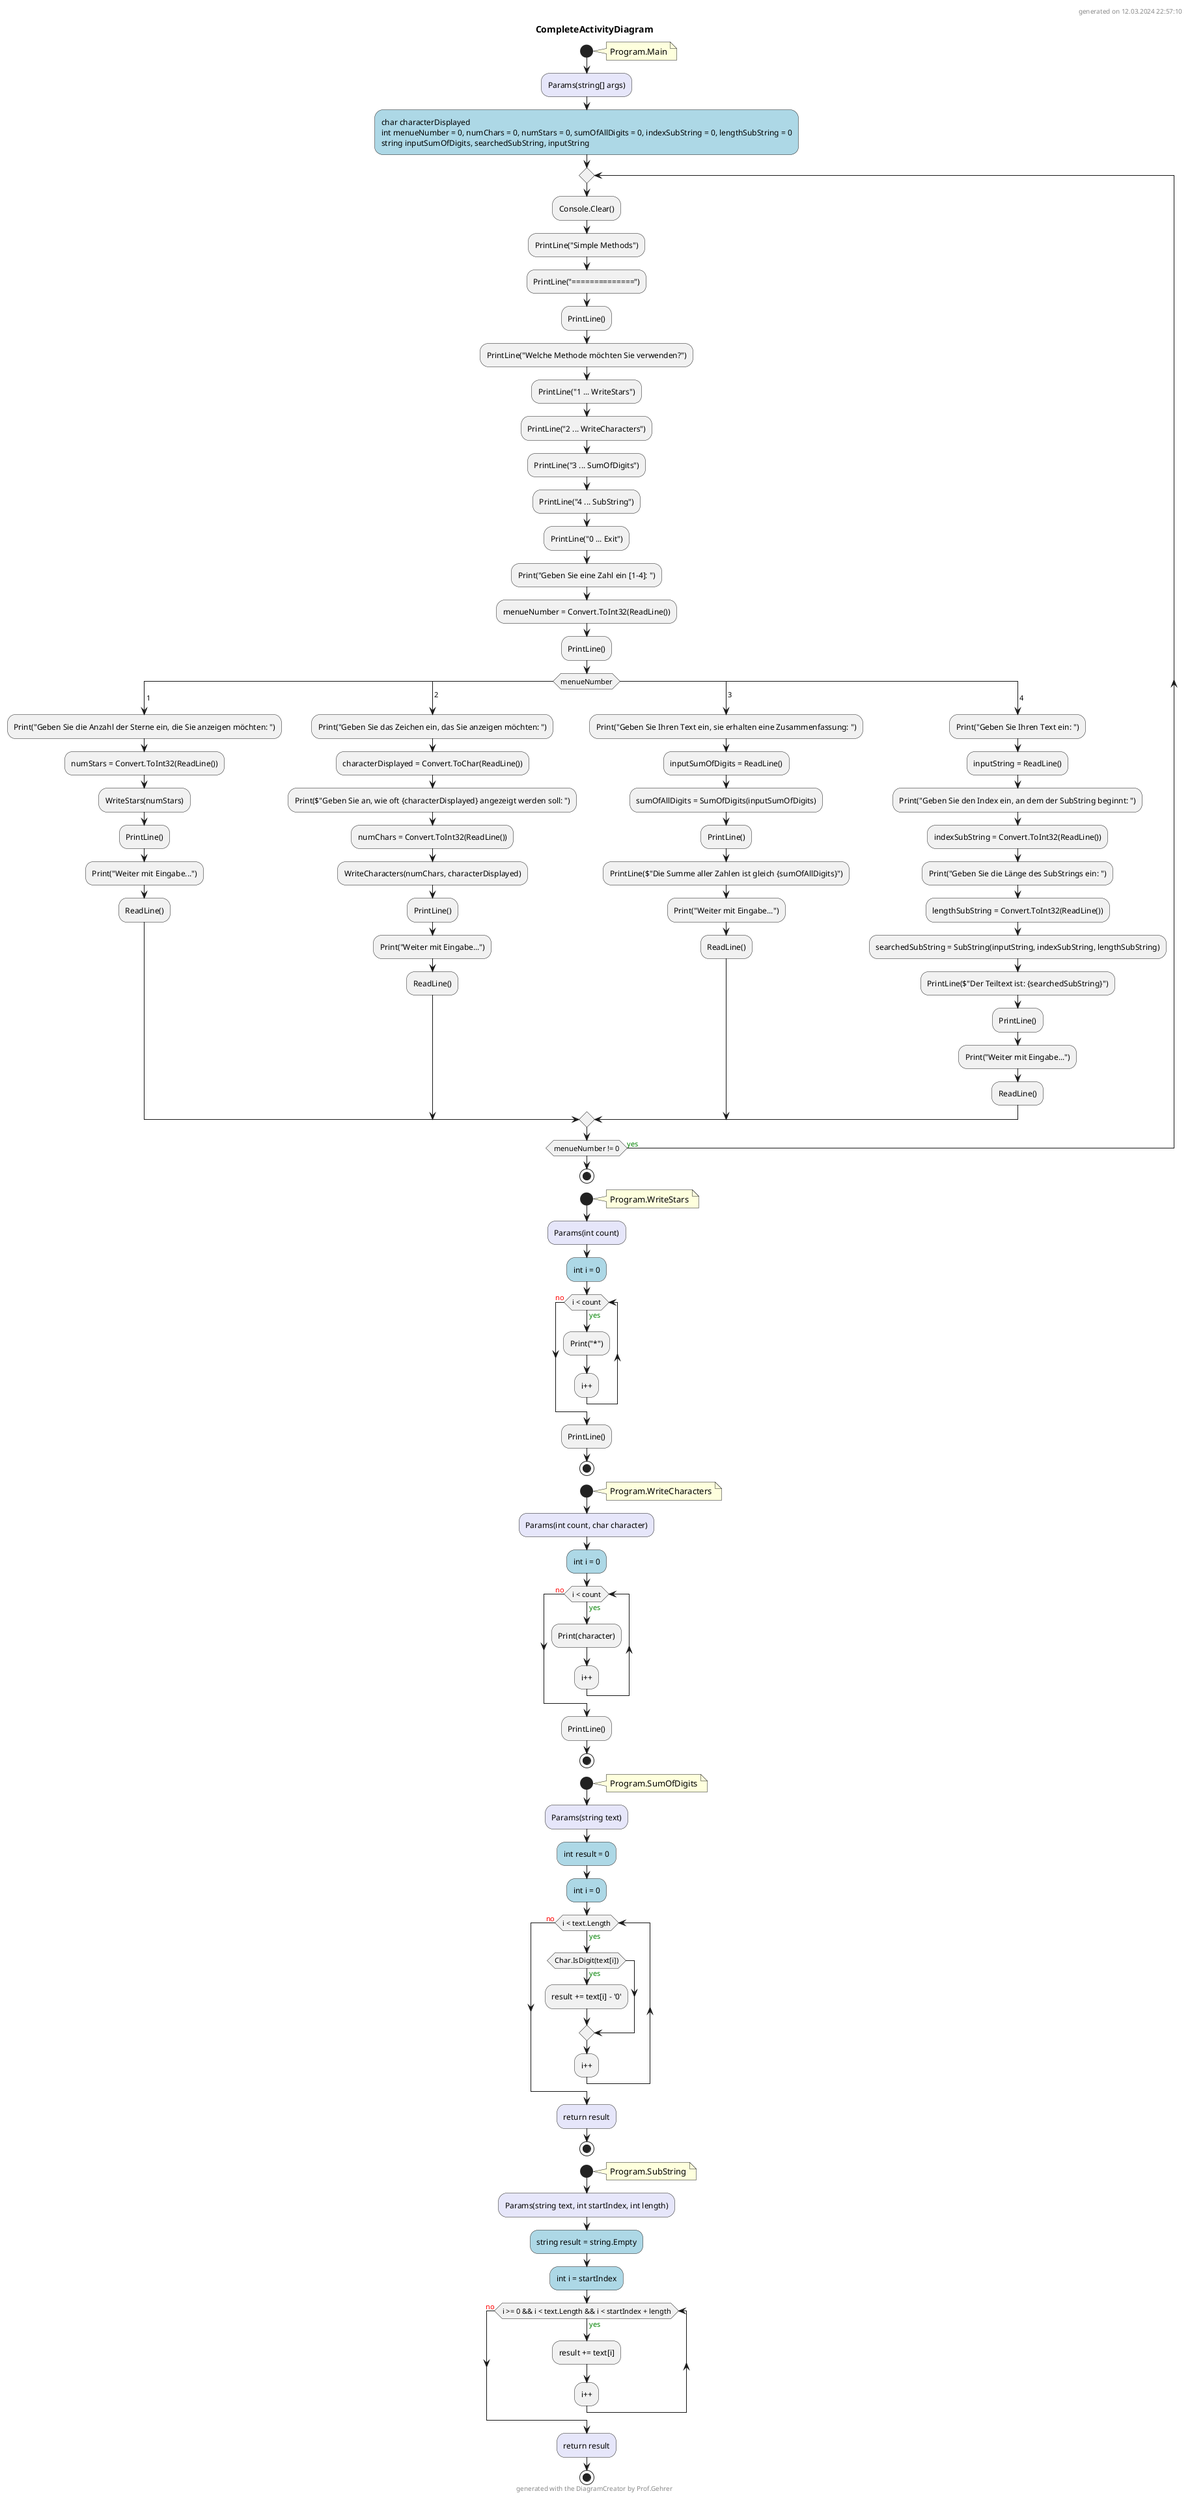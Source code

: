 @startuml CompleteActivityDiagram
header
generated on 12.03.2024 22:57:10
end header
title CompleteActivityDiagram
start
note right:  Program.Main
#Lavender:Params(string[] args);
#LightBlue:char characterDisplayed
int menueNumber = 0, numChars = 0, numStars = 0, sumOfAllDigits = 0, indexSubString = 0, lengthSubString = 0
string inputSumOfDigits, searchedSubString, inputString;
repeat
    :Console.Clear();
    :PrintLine("Simple Methods");
    :PrintLine("==============");
    :PrintLine();
    :PrintLine("Welche Methode möchten Sie verwenden?");
    :PrintLine("1 ... WriteStars");
    :PrintLine("2 ... WriteCharacters");
    :PrintLine("3 ... SumOfDigits");
    :PrintLine("4 ... SubString");
    :PrintLine("0 ... Exit");
    :Print("Geben Sie eine Zahl ein [1-4]: ");
    :menueNumber = Convert.ToInt32(ReadLine());
    :PrintLine();
    switch (menueNumber)
      case( 1 )
      :Print("Geben Sie die Anzahl der Sterne ein, die Sie anzeigen möchten: ");
      :numStars = Convert.ToInt32(ReadLine());
      :WriteStars(numStars);
      :PrintLine();
      :Print("Weiter mit Eingabe...");
      :ReadLine();
      case( 2 )
      :Print("Geben Sie das Zeichen ein, das Sie anzeigen möchten: ");
      :characterDisplayed = Convert.ToChar(ReadLine());
      :Print($"Geben Sie an, wie oft {characterDisplayed} angezeigt werden soll: ");
      :numChars = Convert.ToInt32(ReadLine());
      :WriteCharacters(numChars, characterDisplayed);
      :PrintLine();
      :Print("Weiter mit Eingabe...");
      :ReadLine();
      case( 3 )
      :Print("Geben Sie Ihren Text ein, sie erhalten eine Zusammenfassung: ");
      :inputSumOfDigits = ReadLine();
      :sumOfAllDigits = SumOfDigits(inputSumOfDigits);
      :PrintLine();
      :PrintLine($"Die Summe aller Zahlen ist gleich {sumOfAllDigits}");
      :Print("Weiter mit Eingabe...");
      :ReadLine();
      case( 4 )
      :Print("Geben Sie Ihren Text ein: ");
      :inputString = ReadLine();
      :Print("Geben Sie den Index ein, an dem der SubString beginnt: ");
      :indexSubString = Convert.ToInt32(ReadLine());
      :Print("Geben Sie die Länge des SubStrings ein: ");
      :lengthSubString = Convert.ToInt32(ReadLine());
      :searchedSubString = SubString(inputString, indexSubString, lengthSubString);
      :PrintLine($"Der Teiltext ist: {searchedSubString}");
      :PrintLine();
      :Print("Weiter mit Eingabe...");
      :ReadLine();
    endswitch
repeat while (menueNumber != 0) is (<color:green>yes)
stop
start
note right:  Program.WriteStars
#Lavender:Params(int count);
#LightBlue:int i = 0;
while (i < count) is (<color:green>yes)
    :Print("*");
:i++;
endwhile (<color:red>no)
:PrintLine();
stop
start
note right:  Program.WriteCharacters
#Lavender:Params(int count, char character);
#LightBlue:int i = 0;
while (i < count) is (<color:green>yes)
    :Print(character);
:i++;
endwhile (<color:red>no)
:PrintLine();
stop
start
note right:  Program.SumOfDigits
#Lavender:Params(string text);
#LightBlue:int result = 0;
#LightBlue:int i = 0;
while (i < text.Length) is (<color:green>yes)
    if (Char.IsDigit(text[i])) then (<color:green>yes)
        :result += text[i] - '0';
    endif
:i++;
endwhile (<color:red>no)
#Lavender:return result;
stop
start
note right:  Program.SubString
#Lavender:Params(string text, int startIndex, int length);
#LightBlue:string result = string.Empty;
#LightBlue:int i = startIndex;
while (i >= 0 && i < text.Length && i < startIndex + length) is (<color:green>yes)
    :result += text[i];
:i++;
endwhile (<color:red>no)
#Lavender:return result;
stop
footer
generated with the DiagramCreator by Prof.Gehrer
end footer
@enduml
